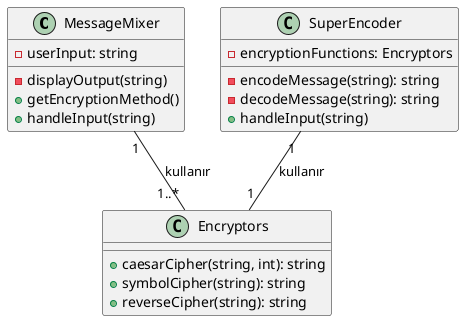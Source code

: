 @startuml

class MessageMixer {
    - userInput: string
    - displayOutput(string)
    + getEncryptionMethod()
    + handleInput(string)
}

class Encryptors {
    + caesarCipher(string, int): string
    + symbolCipher(string): string
    + reverseCipher(string): string
}

class SuperEncoder {
    - encryptionFunctions: Encryptors
    - encodeMessage(string): string
    - decodeMessage(string): string
    + handleInput(string)
}

MessageMixer "1" -- "1..*" Encryptors : kullanır
SuperEncoder "1" -- "1" Encryptors : kullanır

@enduml